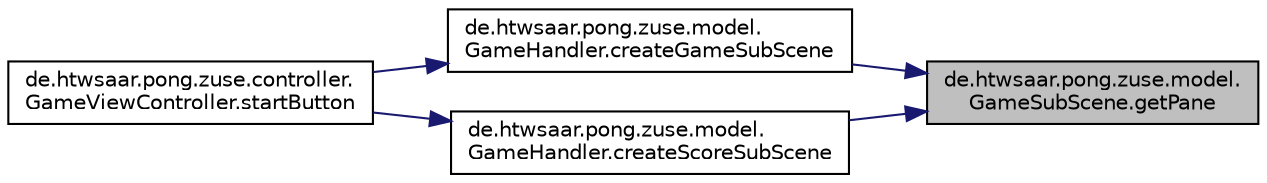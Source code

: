 digraph "de.htwsaar.pong.zuse.model.GameSubScene.getPane"
{
 // LATEX_PDF_SIZE
  edge [fontname="Helvetica",fontsize="10",labelfontname="Helvetica",labelfontsize="10"];
  node [fontname="Helvetica",fontsize="10",shape=record];
  rankdir="RL";
  Node1 [label="de.htwsaar.pong.zuse.model.\lGameSubScene.getPane",height=0.2,width=0.4,color="black", fillcolor="grey75", style="filled", fontcolor="black",tooltip="Getter für Root-AnchorPane."];
  Node1 -> Node2 [dir="back",color="midnightblue",fontsize="10",style="solid"];
  Node2 [label="de.htwsaar.pong.zuse.model.\lGameHandler.createGameSubScene",height=0.2,width=0.4,color="black", fillcolor="white", style="filled",URL="$classde_1_1htwsaar_1_1pong_1_1zuse_1_1model_1_1_game_handler.html#acda2a4b7d50b7b7b0986deef6ecdab38",tooltip="Methode createGameSubScene."];
  Node2 -> Node3 [dir="back",color="midnightblue",fontsize="10",style="solid"];
  Node3 [label="de.htwsaar.pong.zuse.controller.\lGameViewController.startButton",height=0.2,width=0.4,color="black", fillcolor="white", style="filled",URL="$classde_1_1htwsaar_1_1pong_1_1zuse_1_1controller_1_1_game_view_controller.html#a3ee1540dfea4c5d7ba3540f5f5061643",tooltip="StartButton des Spiels Erschaffen des GameHandlers beim Klick auf Start mit entsprechendem Modus (Sin..."];
  Node1 -> Node4 [dir="back",color="midnightblue",fontsize="10",style="solid"];
  Node4 [label="de.htwsaar.pong.zuse.model.\lGameHandler.createScoreSubScene",height=0.2,width=0.4,color="black", fillcolor="white", style="filled",URL="$classde_1_1htwsaar_1_1pong_1_1zuse_1_1model_1_1_game_handler.html#a6a1e12189b97b22112677aab88dbdfb3",tooltip="Methode createScoreSubScene."];
  Node4 -> Node3 [dir="back",color="midnightblue",fontsize="10",style="solid"];
}

